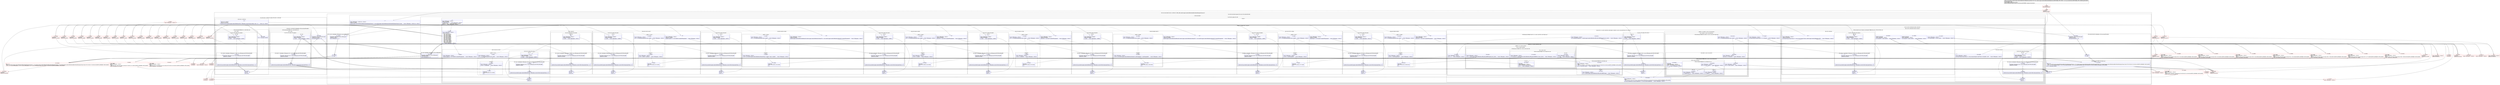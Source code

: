 digraph "CFG forandroid.support.media.ExifInterface.ExifAttribute.getValue(Ljava\/nio\/ByteOrder;)Ljava\/lang\/Object;" {
subgraph cluster_Region_218752690 {
label = "R(2:(3:2|(2:4|5)|148)|(3:155|(1:(1:158))|161)) | DECL_VAR: android.support.media.ExifInterface$ByteOrderedDataInputStream null\l";
node [shape=record,color=blue];
subgraph cluster_TryCatchRegion_1518088138 {
label = "Try: R(3:2|(2:4|5)|148) catches: R(2:151|152), R(4:149|150|(0)|168)";
node [shape=record,color=blue];
subgraph cluster_Region_380415634 {
label = "R(3:2|(2:4|5)|148)";
node [shape=record,color=blue];
Node_2 [shape=record,label="{2\:\ ?|Catch:\{ IOException \-\> 0x01d0, all \-\> 0x01cd \}\lSplitter:B:1:0x0001\l|android.support.media.ExifInterface$ByteOrderedDataInputStream r1 = new android.support.media.ExifInterface.ByteOrderedDataInputStream(r10.bytes)     \/\/ Catch:\{ IOException \-\> 0x01d0, all \-\> 0x01cd \}\l}"];
subgraph cluster_TryCatchRegion_856031468 {
label = "Try: R(2:4|5) catches: R(1:148)";
node [shape=record,color=blue];
subgraph cluster_Region_112712784 {
label = "R(2:4|5)";
node [shape=record,color=blue];
Node_4 [shape=record,label="{4\:\ ?|Catch:\{ IOException \-\> 0x01cb \}\lSplitter:B:3:0x0008\l|r1.setByteOrder(r11)     \/\/ Catch:\{ IOException \-\> 0x01cb \}\lboolean r2 = true     \/\/ Catch:\{ IOException \-\> 0x01cb \}\lint r3 = 0     \/\/ Catch:\{ IOException \-\> 0x01cb \}\l}"];
subgraph cluster_SwitchRegion_674425361 {
label = "Switch: 10, default: R(2:(1:144)|147)";
node [shape=record,color=blue];
Node_5 [shape=record,label="{5\:\ 0x000f|Catch:\{ IOException \-\> 0x01cb \}\l|switch(r10.format) \{\l    case 1: goto L_0x0178;\l    case 2: goto L_0x011d;\l    case 3: goto L_0x00ff;\l    case 4: goto L_0x00e1;\l    case 5: goto L_0x00b8;\l    case 6: goto L_0x0178;\l    case 7: goto L_0x011d;\l    case 8: goto L_0x009a;\l    case 9: goto L_0x007c;\l    case 10: goto L_0x0051;\l    case 11: goto L_0x0032;\l    case 12: goto L_0x0014;\l    default: goto L_0x0012;\l\}     \/\/ Catch:\{ IOException \-\> 0x01cb \}\l}"];
subgraph cluster_Region_1783412179 {
label = "R(1:(2:(3:137|(1:139)|142)|(3:130|(1:132)|135)))";
node [shape=record,color=blue];
subgraph cluster_Region_1366676783 {
label = "R(2:(3:137|(1:139)|142)|(3:130|(1:132)|135))";
node [shape=record,color=blue];
subgraph cluster_IfRegion_1383575181 {
label = "IF [B:125:0x017b, B:127:0x0181, B:129:0x0187] THEN: R(3:137|(1:139)|142) ELSE: null";
node [shape=record,color=blue];
Node_125 [shape=record,label="{125\:\ 0x017b|Catch:\{ IOException \-\> 0x01cb \}\l|if (r10.bytes.length != 1) goto L_0x01a6     \/\/ Catch:\{ IOException \-\> 0x01cb \}\l}"];
Node_127 [shape=record,label="{127\:\ 0x0181|ADDED_TO_REGION\lCatch:\{ IOException \-\> 0x01cb \}\l|if (r10.bytes[0] \< 0) goto L_0x01a6     \/\/ Catch:\{ IOException \-\> 0x01cb \}\l}"];
Node_129 [shape=record,label="{129\:\ 0x0187|ADDED_TO_REGION\lCatch:\{ IOException \-\> 0x01cb \}\l|if (r10.bytes[0] \> 1) goto L_0x01a6     \/\/ Catch:\{ IOException \-\> 0x01cb \}\l}"];
subgraph cluster_Region_345025655 {
label = "R(3:137|(1:139)|142)";
node [shape=record,color=blue];
Node_137 [shape=record,label="{137\:\ ?|Catch:\{ IOException \-\> 0x01cb \}\lSplitter:B:136:0x01a6\l|java.lang.String java.lang.String r11 = new java.lang.String(r10.bytes, android.support.media.ExifInterface.ASCII)     \/\/ Catch:\{ IOException \-\> 0x01cb \}\l}"];
subgraph cluster_TryCatchRegion_1831515312 {
label = "Try: R(1:139) catches: R(2:140|141)";
node [shape=record,color=blue];
subgraph cluster_Region_1648846571 {
label = "R(1:139)";
node [shape=record,color=blue];
Node_139 [shape=record,label="{139\:\ ?|Catch:\{ IOException \-\> 0x01b5 \}\lSplitter:B:138:0x01b1\l|r1.close()     \/\/ Catch:\{ IOException \-\> 0x01b5 \}\l}"];
}
subgraph cluster_Region_501488417 {
label = "R(2:140|141) | ExcHandler: IOException (r0v2 'e' java.io.IOException A[CUSTOM_DECLARE])\l";
node [shape=record,color=blue];
Node_140 [shape=record,label="{140\:\ 0x01b5|ExcHandler: IOException (r0v2 'e' java.io.IOException A[CUSTOM_DECLARE])\lSplitter:B:138:0x01b1\l}"];
Node_141 [shape=record,label="{141\:\ 0x01b6|android.util.Log.e(android.support.media.ExifInterface.TAG, \"IOException occurred while closing InputStream\", r0)\l}"];
}
}
Node_142 [shape=record,label="{142\:\ 0x01bd|RETURN\l|return r11\l}"];
}
}
subgraph cluster_Region_2043484105 {
label = "R(3:130|(1:132)|135)";
node [shape=record,color=blue];
Node_130 [shape=record,label="{130\:\ 0x0189|Catch:\{ IOException \-\> 0x01cb \}\l|java.lang.String java.lang.String r11 = new java.lang.String(new char[]\{(char) (r10.bytes[0] + 48)\})     \/\/ Catch:\{ IOException \-\> 0x01cb \}\l}"];
subgraph cluster_TryCatchRegion_1921572310 {
label = "Try: R(1:132) catches: R(2:133|134)";
node [shape=record,color=blue];
subgraph cluster_Region_1254057987 {
label = "R(1:132)";
node [shape=record,color=blue];
Node_132 [shape=record,label="{132\:\ ?|Catch:\{ IOException \-\> 0x019d \}\lSplitter:B:131:0x0199\l|r1.close()     \/\/ Catch:\{ IOException \-\> 0x019d \}\l}"];
}
subgraph cluster_Region_328613761 {
label = "R(2:133|134) | ExcHandler: IOException (r0v3 'e' java.io.IOException A[CUSTOM_DECLARE])\l";
node [shape=record,color=blue];
Node_133 [shape=record,label="{133\:\ 0x019d|ExcHandler: IOException (r0v3 'e' java.io.IOException A[CUSTOM_DECLARE])\lSplitter:B:131:0x0199\l}"];
Node_134 [shape=record,label="{134\:\ 0x019e|android.util.Log.e(android.support.media.ExifInterface.TAG, \"IOException occurred while closing InputStream\", r0)\l}"];
}
}
Node_135 [shape=record,label="{135\:\ 0x01a5|RETURN\l|return r11\l}"];
}
}
}
subgraph cluster_Region_914492723 {
label = "R(6:(3:97|(1:(1:(1:102)(1:103))(0))|(1:105))|106|(1:(2:109|(2:(1:114)(1:115)|116)(0))(0))|117|(1:119)|122)";
node [shape=record,color=blue];
subgraph cluster_IfRegion_781583297 {
label = "IF [B:96:0x0124] THEN: R(3:97|(1:(1:(1:102)(1:103))(0))|(1:105)) ELSE: null";
node [shape=record,color=blue];
Node_96 [shape=record,label="{96\:\ 0x0124|Catch:\{ IOException \-\> 0x01cb \}\l|if (r10.numberOfComponents \>= android.support.media.ExifInterface.EXIF_ASCII_PREFIX.length) goto L_0x0126     \/\/ Catch:\{ IOException \-\> 0x01cb \}\l}"];
subgraph cluster_Region_575308263 {
label = "R(3:97|(1:(1:(1:102)(1:103))(0))|(1:105))";
node [shape=record,color=blue];
Node_97 [shape=record,label="{97\:\ 0x0126|Catch:\{ IOException \-\> 0x01cb \}\l|int r11 = 0     \/\/ Catch:\{ IOException \-\> 0x01cb \}\l}"];
subgraph cluster_LoopRegion_449060264 {
label = "LOOP:8: (1:(1:(1:102)(1:103))(0))";
node [shape=record,color=blue];
subgraph cluster_Region_722108803 {
label = "R(1:(1:(1:102)(1:103))(0))";
node [shape=record,color=blue];
subgraph cluster_IfRegion_571736408 {
label = "IF [B:99:0x012c] THEN: R(1:(1:102)(1:103)) ELSE: R(0)";
node [shape=record,color=blue];
Node_99 [shape=record,label="{99\:\ 0x012c|Catch:\{ IOException \-\> 0x01cb \}\l|if (r11 \< android.support.media.ExifInterface.EXIF_ASCII_PREFIX.length) goto L_0x012e     \/\/ Catch:\{ IOException \-\> 0x01cb \}\l}"];
subgraph cluster_Region_155371860 {
label = "R(1:(1:102)(1:103))";
node [shape=record,color=blue];
subgraph cluster_IfRegion_609707951 {
label = "IF [B:101:0x0138] THEN: R(1:102) ELSE: R(1:103)";
node [shape=record,color=blue];
Node_101 [shape=record,label="{101\:\ 0x0138|Catch:\{ IOException \-\> 0x01cb \}\l|if (r10.bytes[r11] != android.support.media.ExifInterface.EXIF_ASCII_PREFIX[r11]) goto L_0x013a     \/\/ Catch:\{ IOException \-\> 0x01cb \}\l}"];
subgraph cluster_Region_1161438184 {
label = "R(1:102)";
node [shape=record,color=blue];
Node_102 [shape=record,label="{102\:\ 0x013a|Catch:\{ IOException \-\> 0x01cb \}\l|r2 = false     \/\/ Catch:\{ IOException \-\> 0x01cb \}\l}"];
}
subgraph cluster_Region_1777039415 {
label = "R(1:103)";
node [shape=record,color=blue];
Node_103 [shape=record,label="{103\:\ 0x013c|LOOP_END\lCatch:\{ IOException \-\> 0x01cb \}\lLOOP:8: B:98:0x0127\-\>B:103:0x013c\l|r11++     \/\/ Catch:\{ IOException \-\> 0x01cb \}\l}"];
}
}
}
subgraph cluster_Region_399793078 {
label = "R(0)";
node [shape=record,color=blue];
}
}
}
}
subgraph cluster_IfRegion_1889595519 {
label = "IF [B:104:0x013f] THEN: R(1:105) ELSE: null";
node [shape=record,color=blue];
Node_104 [shape=record,label="{104\:\ 0x013f|Catch:\{ IOException \-\> 0x01cb \}\lPHI: r2 \l  PHI: (r2v15 boolean) = (r2v4 boolean), (r2v16 boolean) binds: [B:170:0x013f, B:102:0x013a] A[DONT_GENERATE, DONT_INLINE]\l|if (r2 == true) goto L_0x0141     \/\/ Catch:\{ IOException \-\> 0x01cb \}\l}"];
subgraph cluster_Region_996540858 {
label = "R(1:105)";
node [shape=record,color=blue];
Node_105 [shape=record,label="{105\:\ 0x0141|Catch:\{ IOException \-\> 0x01cb \}\l|int r3 = android.support.media.ExifInterface.EXIF_ASCII_PREFIX.length     \/\/ Catch:\{ IOException \-\> 0x01cb \}\l}"];
}
}
}
}
Node_106 [shape=record,label="{106\:\ 0x0146|Catch:\{ IOException \-\> 0x01cb \}\lPHI: r3 \l  PHI: (r3v3 int) = (r3v1 int), (r3v1 int), (r3v6 int) binds: [B:96:0x0124, B:104:0x013f, B:105:0x0141] A[DONT_GENERATE, DONT_INLINE]\l|java.lang.StringBuilder java.lang.StringBuilder r11 = new java.lang.StringBuilder()     \/\/ Catch:\{ IOException \-\> 0x01cb \}\l}"];
subgraph cluster_LoopRegion_759643577 {
label = "LOOP:9: (1:(2:109|(2:(1:114)(1:115)|116)(0))(0))";
node [shape=record,color=blue];
subgraph cluster_Region_1388226315 {
label = "R(1:(2:109|(2:(1:114)(1:115)|116)(0))(0))";
node [shape=record,color=blue];
subgraph cluster_IfRegion_1674395245 {
label = "IF [B:108:0x014d] THEN: R(2:109|(2:(1:114)(1:115)|116)(0)) ELSE: R(0)";
node [shape=record,color=blue];
Node_108 [shape=record,label="{108\:\ 0x014d|Catch:\{ IOException \-\> 0x01cb \}\l|if (r3 \< r10.numberOfComponents) goto L_0x014f     \/\/ Catch:\{ IOException \-\> 0x01cb \}\l}"];
subgraph cluster_Region_591150583 {
label = "R(2:109|(2:(1:114)(1:115)|116)(0))";
node [shape=record,color=blue];
Node_109 [shape=record,label="{109\:\ 0x014f|Catch:\{ IOException \-\> 0x01cb \}\l|byte byte r2 = r10.bytes[r3]     \/\/ Catch:\{ IOException \-\> 0x01cb \}\l}"];
subgraph cluster_IfRegion_1227903122 {
label = "IF [B:110:0x0153] THEN: R(2:(1:114)(1:115)|116) ELSE: R(0)";
node [shape=record,color=blue];
Node_110 [shape=record,label="{110\:\ 0x0153|Catch:\{ IOException \-\> 0x01cb \}\l|if (r2 != 0) goto L_0x0156     \/\/ Catch:\{ IOException \-\> 0x01cb \}\l}"];
subgraph cluster_Region_59443399 {
label = "R(2:(1:114)(1:115)|116)";
node [shape=record,color=blue];
subgraph cluster_IfRegion_1870477074 {
label = "IF [B:113:0x0158] THEN: R(1:114) ELSE: R(1:115)";
node [shape=record,color=blue];
Node_113 [shape=record,label="{113\:\ 0x0158|Catch:\{ IOException \-\> 0x01cb \}\l|if (r2 \>= 32) goto L_0x015a     \/\/ Catch:\{ IOException \-\> 0x01cb \}\l}"];
subgraph cluster_Region_1227921755 {
label = "R(1:114)";
node [shape=record,color=blue];
Node_114 [shape=record,label="{114\:\ 0x015a|Catch:\{ IOException \-\> 0x01cb \}\l|r11.append((char) r2)     \/\/ Catch:\{ IOException \-\> 0x01cb \}\l}"];
}
subgraph cluster_Region_1490188062 {
label = "R(1:115)";
node [shape=record,color=blue];
Node_115 [shape=record,label="{115\:\ 0x015f|Catch:\{ IOException \-\> 0x01cb \}\l|r11.append('?')     \/\/ Catch:\{ IOException \-\> 0x01cb \}\l}"];
}
}
Node_116 [shape=record,label="{116\:\ 0x0164|LOOP_END\lCatch:\{ IOException \-\> 0x01cb \}\lLOOP:9: B:107:0x014b\-\>B:116:0x0164\l|r3++     \/\/ Catch:\{ IOException \-\> 0x01cb \}\l}"];
}
subgraph cluster_Region_1294589025 {
label = "R(0)";
node [shape=record,color=blue];
}
}
}
subgraph cluster_Region_2014656409 {
label = "R(0)";
node [shape=record,color=blue];
}
}
}
}
Node_117 [shape=record,label="{117\:\ 0x0167|Catch:\{ IOException \-\> 0x01cb \}\l|java.lang.String java.lang.String r11 = r11.toString()     \/\/ Catch:\{ IOException \-\> 0x01cb \}\l}"];
subgraph cluster_TryCatchRegion_1823172567 {
label = "Try: R(1:119) catches: R(2:120|121)";
node [shape=record,color=blue];
subgraph cluster_Region_1258951606 {
label = "R(1:119)";
node [shape=record,color=blue];
Node_119 [shape=record,label="{119\:\ ?|Catch:\{ IOException \-\> 0x016f \}\lSplitter:B:118:0x016b\l|r1.close()     \/\/ Catch:\{ IOException \-\> 0x016f \}\l}"];
}
subgraph cluster_Region_1220740194 {
label = "R(2:120|121) | ExcHandler: IOException (r0v4 'e' java.io.IOException A[CUSTOM_DECLARE])\l";
node [shape=record,color=blue];
Node_120 [shape=record,label="{120\:\ 0x016f|ExcHandler: IOException (r0v4 'e' java.io.IOException A[CUSTOM_DECLARE])\lSplitter:B:118:0x016b\l}"];
Node_121 [shape=record,label="{121\:\ 0x0170|android.util.Log.e(android.support.media.ExifInterface.TAG, \"IOException occurred while closing InputStream\", r0)\l}"];
}
}
Node_122 [shape=record,label="{122\:\ 0x0177|RETURN\l|return r11\l}"];
}
subgraph cluster_Region_1390710651 {
label = "R(4:84|(2:87|88)|(1:90)|93)";
node [shape=record,color=blue];
Node_84 [shape=record,label="{84\:\ ?|Catch:\{ IOException \-\> 0x01cb \}\lSplitter:B:83:0x00ff\l|int[] int[] r11 = new int[r10.numberOfComponents]     \/\/ Catch:\{ IOException \-\> 0x01cb \}\l}"];
subgraph cluster_LoopRegion_331149411 {
label = "LOOP:7: (2:87|88)";
node [shape=record,color=blue];
Node_86 [shape=record,label="{86\:\ 0x0105|Catch:\{ IOException \-\> 0x01cb \}\l|if (r3 \< r10.numberOfComponents) goto L_0x0107     \/\/ Catch:\{ IOException \-\> 0x01cb \}\l}"];
subgraph cluster_Region_802639965 {
label = "R(2:87|88)";
node [shape=record,color=blue];
Node_87 [shape=record,label="{87\:\ 0x0107|Catch:\{ IOException \-\> 0x01cb \}\l|r11[r3] = r1.readUnsignedShort()     \/\/ Catch:\{ IOException \-\> 0x01cb \}\l}"];
Node_88 [shape=record,label="{88\:\ 0x010d|LOOP_END\lLOOP:7: B:85:0x0103\-\>B:88:0x010d\l|r3++\l}"];
}
}
subgraph cluster_TryCatchRegion_431708956 {
label = "Try: R(1:90) catches: R(2:91|92)";
node [shape=record,color=blue];
subgraph cluster_Region_773390883 {
label = "R(1:90)";
node [shape=record,color=blue];
Node_90 [shape=record,label="{90\:\ ?|Catch:\{ IOException \-\> 0x0114 \}\lSplitter:B:89:0x0110\l|r1.close()     \/\/ Catch:\{ IOException \-\> 0x0114 \}\l}"];
}
subgraph cluster_Region_898966517 {
label = "R(2:91|92) | ExcHandler: IOException (r0v5 'e' java.io.IOException A[CUSTOM_DECLARE])\l";
node [shape=record,color=blue];
Node_91 [shape=record,label="{91\:\ 0x0114|ExcHandler: IOException (r0v5 'e' java.io.IOException A[CUSTOM_DECLARE])\lSplitter:B:89:0x0110\l}"];
Node_92 [shape=record,label="{92\:\ 0x0115|android.util.Log.e(android.support.media.ExifInterface.TAG, \"IOException occurred while closing InputStream\", r0)\l}"];
}
}
Node_93 [shape=record,label="{93\:\ 0x011c|RETURN\l|return r11\l}"];
}
subgraph cluster_Region_1627156432 {
label = "R(4:73|(2:76|77)|(1:79)|82)";
node [shape=record,color=blue];
Node_73 [shape=record,label="{73\:\ ?|Catch:\{ IOException \-\> 0x01cb \}\lSplitter:B:72:0x00e1\l|long[] long[] r11 = new long[r10.numberOfComponents]     \/\/ Catch:\{ IOException \-\> 0x01cb \}\l}"];
subgraph cluster_LoopRegion_733419540 {
label = "LOOP:6: (2:76|77)";
node [shape=record,color=blue];
Node_75 [shape=record,label="{75\:\ 0x00e7|Catch:\{ IOException \-\> 0x01cb \}\l|if (r3 \< r10.numberOfComponents) goto L_0x00e9     \/\/ Catch:\{ IOException \-\> 0x01cb \}\l}"];
subgraph cluster_Region_1476624080 {
label = "R(2:76|77)";
node [shape=record,color=blue];
Node_76 [shape=record,label="{76\:\ 0x00e9|Catch:\{ IOException \-\> 0x01cb \}\l|r11[r3] = r1.readUnsignedInt()     \/\/ Catch:\{ IOException \-\> 0x01cb \}\l}"];
Node_77 [shape=record,label="{77\:\ 0x00ef|LOOP_END\lLOOP:6: B:74:0x00e5\-\>B:77:0x00ef\l|r3++\l}"];
}
}
subgraph cluster_TryCatchRegion_1696973105 {
label = "Try: R(1:79) catches: R(2:80|81)";
node [shape=record,color=blue];
subgraph cluster_Region_637863218 {
label = "R(1:79)";
node [shape=record,color=blue];
Node_79 [shape=record,label="{79\:\ ?|Catch:\{ IOException \-\> 0x00f6 \}\lSplitter:B:78:0x00f2\l|r1.close()     \/\/ Catch:\{ IOException \-\> 0x00f6 \}\l}"];
}
subgraph cluster_Region_1080755147 {
label = "R(2:80|81) | ExcHandler: IOException (r0v6 'e' java.io.IOException A[CUSTOM_DECLARE])\l";
node [shape=record,color=blue];
Node_80 [shape=record,label="{80\:\ 0x00f6|ExcHandler: IOException (r0v6 'e' java.io.IOException A[CUSTOM_DECLARE])\lSplitter:B:78:0x00f2\l}"];
Node_81 [shape=record,label="{81\:\ 0x00f7|android.util.Log.e(android.support.media.ExifInterface.TAG, \"IOException occurred while closing InputStream\", r0)\l}"];
}
}
Node_82 [shape=record,label="{82\:\ 0x00fe|RETURN\l|return r11\l}"];
}
subgraph cluster_Region_1650506838 {
label = "R(4:62|(2:65|66)|(1:68)|71)";
node [shape=record,color=blue];
Node_62 [shape=record,label="{62\:\ ?|Catch:\{ IOException \-\> 0x01cb \}\lSplitter:B:61:0x00b8\l|android.support.media.ExifInterface$Rational[] android.support.media.ExifInterface.Rational[] r11 = new android.support.media.ExifInterface.Rational[r10.numberOfComponents]     \/\/ Catch:\{ IOException \-\> 0x01cb \}\l}"];
subgraph cluster_LoopRegion_553874777 {
label = "LOOP:5: (2:65|66)";
node [shape=record,color=blue];
Node_64 [shape=record,label="{64\:\ 0x00be|Catch:\{ IOException \-\> 0x01cb \}\l|if (r3 \< r10.numberOfComponents) goto L_0x00c0     \/\/ Catch:\{ IOException \-\> 0x01cb \}\l}"];
subgraph cluster_Region_60135463 {
label = "R(2:65|66)";
node [shape=record,color=blue];
Node_65 [shape=record,label="{65\:\ 0x00c0|Catch:\{ IOException \-\> 0x01cb \}\l|r11[r3] = new android.support.media.ExifInterface.Rational(r1.readUnsignedInt(), r1.readUnsignedInt())     \/\/ Catch:\{ IOException \-\> 0x01cb \}\l}"];
Node_66 [shape=record,label="{66\:\ 0x00d1|LOOP_END\lLOOP:5: B:63:0x00bc\-\>B:66:0x00d1\l|r3++\l}"];
}
}
subgraph cluster_TryCatchRegion_1560091320 {
label = "Try: R(1:68) catches: R(2:69|70)";
node [shape=record,color=blue];
subgraph cluster_Region_387605599 {
label = "R(1:68)";
node [shape=record,color=blue];
Node_68 [shape=record,label="{68\:\ ?|Catch:\{ IOException \-\> 0x00d8 \}\lSplitter:B:67:0x00d4\l|r1.close()     \/\/ Catch:\{ IOException \-\> 0x00d8 \}\l}"];
}
subgraph cluster_Region_431546139 {
label = "R(2:69|70) | ExcHandler: IOException (r0v7 'e' java.io.IOException A[CUSTOM_DECLARE])\l";
node [shape=record,color=blue];
Node_69 [shape=record,label="{69\:\ 0x00d8|ExcHandler: IOException (r0v7 'e' java.io.IOException A[CUSTOM_DECLARE])\lSplitter:B:67:0x00d4\l}"];
Node_70 [shape=record,label="{70\:\ 0x00d9|android.util.Log.e(android.support.media.ExifInterface.TAG, \"IOException occurred while closing InputStream\", r0)\l}"];
}
}
Node_71 [shape=record,label="{71\:\ 0x00e0|RETURN\l|return r11\l}"];
}
subgraph cluster_Region_2098582954 {
label = "R(4:51|(2:54|55)|(1:57)|60)";
node [shape=record,color=blue];
Node_51 [shape=record,label="{51\:\ ?|Catch:\{ IOException \-\> 0x01cb \}\lSplitter:B:50:0x009a\l|int[] int[] r11 = new int[r10.numberOfComponents]     \/\/ Catch:\{ IOException \-\> 0x01cb \}\l}"];
subgraph cluster_LoopRegion_1670526731 {
label = "LOOP:4: (2:54|55)";
node [shape=record,color=blue];
Node_53 [shape=record,label="{53\:\ 0x00a0|Catch:\{ IOException \-\> 0x01cb \}\l|if (r3 \< r10.numberOfComponents) goto L_0x00a2     \/\/ Catch:\{ IOException \-\> 0x01cb \}\l}"];
subgraph cluster_Region_141898302 {
label = "R(2:54|55)";
node [shape=record,color=blue];
Node_54 [shape=record,label="{54\:\ 0x00a2|Catch:\{ IOException \-\> 0x01cb \}\l|r11[r3] = r1.readShort()     \/\/ Catch:\{ IOException \-\> 0x01cb \}\l}"];
Node_55 [shape=record,label="{55\:\ 0x00a8|LOOP_END\lLOOP:4: B:52:0x009e\-\>B:55:0x00a8\l|r3++\l}"];
}
}
subgraph cluster_TryCatchRegion_22405820 {
label = "Try: R(1:57) catches: R(2:58|59)";
node [shape=record,color=blue];
subgraph cluster_Region_893980916 {
label = "R(1:57)";
node [shape=record,color=blue];
Node_57 [shape=record,label="{57\:\ ?|Catch:\{ IOException \-\> 0x00af \}\lSplitter:B:56:0x00ab\l|r1.close()     \/\/ Catch:\{ IOException \-\> 0x00af \}\l}"];
}
subgraph cluster_Region_1907733150 {
label = "R(2:58|59) | ExcHandler: IOException (r0v8 'e' java.io.IOException A[CUSTOM_DECLARE])\l";
node [shape=record,color=blue];
Node_58 [shape=record,label="{58\:\ 0x00af|ExcHandler: IOException (r0v8 'e' java.io.IOException A[CUSTOM_DECLARE])\lSplitter:B:56:0x00ab\l}"];
Node_59 [shape=record,label="{59\:\ 0x00b0|android.util.Log.e(android.support.media.ExifInterface.TAG, \"IOException occurred while closing InputStream\", r0)\l}"];
}
}
Node_60 [shape=record,label="{60\:\ 0x00b7|RETURN\l|return r11\l}"];
}
subgraph cluster_Region_201064996 {
label = "R(4:40|(2:43|44)|(1:46)|49)";
node [shape=record,color=blue];
Node_40 [shape=record,label="{40\:\ ?|Catch:\{ IOException \-\> 0x01cb \}\lSplitter:B:39:0x007c\l|int[] int[] r11 = new int[r10.numberOfComponents]     \/\/ Catch:\{ IOException \-\> 0x01cb \}\l}"];
subgraph cluster_LoopRegion_391773426 {
label = "LOOP:3: (2:43|44)";
node [shape=record,color=blue];
Node_42 [shape=record,label="{42\:\ 0x0082|Catch:\{ IOException \-\> 0x01cb \}\l|if (r3 \< r10.numberOfComponents) goto L_0x0084     \/\/ Catch:\{ IOException \-\> 0x01cb \}\l}"];
subgraph cluster_Region_498458325 {
label = "R(2:43|44)";
node [shape=record,color=blue];
Node_43 [shape=record,label="{43\:\ 0x0084|Catch:\{ IOException \-\> 0x01cb \}\l|r11[r3] = r1.readInt()     \/\/ Catch:\{ IOException \-\> 0x01cb \}\l}"];
Node_44 [shape=record,label="{44\:\ 0x008a|LOOP_END\lLOOP:3: B:41:0x0080\-\>B:44:0x008a\l|r3++\l}"];
}
}
subgraph cluster_TryCatchRegion_782953396 {
label = "Try: R(1:46) catches: R(2:47|48)";
node [shape=record,color=blue];
subgraph cluster_Region_4504799 {
label = "R(1:46)";
node [shape=record,color=blue];
Node_46 [shape=record,label="{46\:\ ?|Catch:\{ IOException \-\> 0x0091 \}\lSplitter:B:45:0x008d\l|r1.close()     \/\/ Catch:\{ IOException \-\> 0x0091 \}\l}"];
}
subgraph cluster_Region_2113389203 {
label = "R(2:47|48) | ExcHandler: IOException (r0v9 'e' java.io.IOException A[CUSTOM_DECLARE])\l";
node [shape=record,color=blue];
Node_47 [shape=record,label="{47\:\ 0x0091|ExcHandler: IOException (r0v9 'e' java.io.IOException A[CUSTOM_DECLARE])\lSplitter:B:45:0x008d\l}"];
Node_48 [shape=record,label="{48\:\ 0x0092|android.util.Log.e(android.support.media.ExifInterface.TAG, \"IOException occurred while closing InputStream\", r0)\l}"];
}
}
Node_49 [shape=record,label="{49\:\ 0x0099|RETURN\l|return r11\l}"];
}
subgraph cluster_Region_150830692 {
label = "R(4:29|(2:32|33)|(1:35)|38)";
node [shape=record,color=blue];
Node_29 [shape=record,label="{29\:\ ?|Catch:\{ IOException \-\> 0x01cb \}\lSplitter:B:28:0x0051\l|android.support.media.ExifInterface$Rational[] android.support.media.ExifInterface.Rational[] r11 = new android.support.media.ExifInterface.Rational[r10.numberOfComponents]     \/\/ Catch:\{ IOException \-\> 0x01cb \}\l}"];
subgraph cluster_LoopRegion_79507893 {
label = "LOOP:2: (2:32|33)";
node [shape=record,color=blue];
Node_31 [shape=record,label="{31\:\ 0x0057|Catch:\{ IOException \-\> 0x01cb \}\l|if (r3 \< r10.numberOfComponents) goto L_0x0059     \/\/ Catch:\{ IOException \-\> 0x01cb \}\l}"];
subgraph cluster_Region_1585694285 {
label = "R(2:32|33)";
node [shape=record,color=blue];
Node_32 [shape=record,label="{32\:\ 0x0059|Catch:\{ IOException \-\> 0x01cb \}\l|r11[r3] = new android.support.media.ExifInterface.Rational((long) r1.readInt(), (long) r1.readInt())     \/\/ Catch:\{ IOException \-\> 0x01cb \}\l}"];
Node_33 [shape=record,label="{33\:\ 0x006c|LOOP_END\lLOOP:2: B:30:0x0055\-\>B:33:0x006c\l|r3++\l}"];
}
}
subgraph cluster_TryCatchRegion_562736881 {
label = "Try: R(1:35) catches: R(2:36|37)";
node [shape=record,color=blue];
subgraph cluster_Region_1485051455 {
label = "R(1:35)";
node [shape=record,color=blue];
Node_35 [shape=record,label="{35\:\ ?|Catch:\{ IOException \-\> 0x0073 \}\lSplitter:B:34:0x006f\l|r1.close()     \/\/ Catch:\{ IOException \-\> 0x0073 \}\l}"];
}
subgraph cluster_Region_2097408948 {
label = "R(2:36|37) | ExcHandler: IOException (r0v10 'e' java.io.IOException A[CUSTOM_DECLARE])\l";
node [shape=record,color=blue];
Node_36 [shape=record,label="{36\:\ 0x0073|ExcHandler: IOException (r0v10 'e' java.io.IOException A[CUSTOM_DECLARE])\lSplitter:B:34:0x006f\l}"];
Node_37 [shape=record,label="{37\:\ 0x0074|android.util.Log.e(android.support.media.ExifInterface.TAG, \"IOException occurred while closing InputStream\", r0)\l}"];
}
}
Node_38 [shape=record,label="{38\:\ 0x007b|RETURN\l|return r11\l}"];
}
subgraph cluster_Region_1872294177 {
label = "R(4:18|(2:21|22)|(1:24)|27)";
node [shape=record,color=blue];
Node_18 [shape=record,label="{18\:\ ?|Catch:\{ IOException \-\> 0x01cb \}\lSplitter:B:17:0x0032\l|double[] double[] r11 = new double[r10.numberOfComponents]     \/\/ Catch:\{ IOException \-\> 0x01cb \}\l}"];
subgraph cluster_LoopRegion_1051604422 {
label = "LOOP:1: (2:21|22)";
node [shape=record,color=blue];
Node_20 [shape=record,label="{20\:\ 0x0038|Catch:\{ IOException \-\> 0x01cb \}\l|if (r3 \< r10.numberOfComponents) goto L_0x003a     \/\/ Catch:\{ IOException \-\> 0x01cb \}\l}"];
subgraph cluster_Region_1912092954 {
label = "R(2:21|22)";
node [shape=record,color=blue];
Node_21 [shape=record,label="{21\:\ 0x003a|Catch:\{ IOException \-\> 0x01cb \}\l|r11[r3] = (double) r1.readFloat()     \/\/ Catch:\{ IOException \-\> 0x01cb \}\l}"];
Node_22 [shape=record,label="{22\:\ 0x0041|LOOP_END\lLOOP:1: B:19:0x0036\-\>B:22:0x0041\l|r3++\l}"];
}
}
subgraph cluster_TryCatchRegion_1042501085 {
label = "Try: R(1:24) catches: R(2:25|26)";
node [shape=record,color=blue];
subgraph cluster_Region_1252692430 {
label = "R(1:24)";
node [shape=record,color=blue];
Node_24 [shape=record,label="{24\:\ ?|Catch:\{ IOException \-\> 0x0048 \}\lSplitter:B:23:0x0044\l|r1.close()     \/\/ Catch:\{ IOException \-\> 0x0048 \}\l}"];
}
subgraph cluster_Region_845628234 {
label = "R(2:25|26) | ExcHandler: IOException (r0v11 'e' java.io.IOException A[CUSTOM_DECLARE])\l";
node [shape=record,color=blue];
Node_25 [shape=record,label="{25\:\ 0x0048|ExcHandler: IOException (r0v11 'e' java.io.IOException A[CUSTOM_DECLARE])\lSplitter:B:23:0x0044\l}"];
Node_26 [shape=record,label="{26\:\ 0x0049|android.util.Log.e(android.support.media.ExifInterface.TAG, \"IOException occurred while closing InputStream\", r0)\l}"];
}
}
Node_27 [shape=record,label="{27\:\ 0x0050|RETURN\l|return r11\l}"];
}
subgraph cluster_Region_1014223357 {
label = "R(4:7|(2:10|11)|(1:13)|16)";
node [shape=record,color=blue];
Node_7 [shape=record,label="{7\:\ 0x0014|Catch:\{ IOException \-\> 0x01cb \}\l|double[] double[] r11 = new double[r10.numberOfComponents]     \/\/ Catch:\{ IOException \-\> 0x01cb \}\l}"];
subgraph cluster_LoopRegion_1291220855 {
label = "LOOP:0: (2:10|11)";
node [shape=record,color=blue];
Node_9 [shape=record,label="{9\:\ 0x001a|Catch:\{ IOException \-\> 0x01cb \}\l|if (r3 \< r10.numberOfComponents) goto L_0x001c     \/\/ Catch:\{ IOException \-\> 0x01cb \}\l}"];
subgraph cluster_Region_1354568153 {
label = "R(2:10|11)";
node [shape=record,color=blue];
Node_10 [shape=record,label="{10\:\ 0x001c|Catch:\{ IOException \-\> 0x01cb \}\l|r11[r3] = r1.readDouble()     \/\/ Catch:\{ IOException \-\> 0x01cb \}\l}"];
Node_11 [shape=record,label="{11\:\ 0x0022|LOOP_END\lLOOP:0: B:8:0x0018\-\>B:11:0x0022\l|r3++\l}"];
}
}
subgraph cluster_TryCatchRegion_1356546297 {
label = "Try: R(1:13) catches: R(2:14|15)";
node [shape=record,color=blue];
subgraph cluster_Region_1957864090 {
label = "R(1:13)";
node [shape=record,color=blue];
Node_13 [shape=record,label="{13\:\ ?|Catch:\{ IOException \-\> 0x0029 \}\lSplitter:B:12:0x0025\l|r1.close()     \/\/ Catch:\{ IOException \-\> 0x0029 \}\l}"];
}
subgraph cluster_Region_1787324707 {
label = "R(2:14|15) | ExcHandler: IOException (r0v12 'e' java.io.IOException A[CUSTOM_DECLARE])\l";
node [shape=record,color=blue];
Node_14 [shape=record,label="{14\:\ 0x0029|ExcHandler: IOException (r0v12 'e' java.io.IOException A[CUSTOM_DECLARE])\lSplitter:B:12:0x0025\l}"];
Node_15 [shape=record,label="{15\:\ 0x002a|android.util.Log.e(android.support.media.ExifInterface.TAG, \"IOException occurred while closing InputStream\", r0)\l}"];
}
}
Node_16 [shape=record,label="{16\:\ 0x0031|RETURN\l|return r11\l}"];
}
subgraph cluster_Region_1652361771 {
label = "R(2:(1:144)|147)";
node [shape=record,color=blue];
subgraph cluster_TryCatchRegion_1747665429 {
label = "Try: R(1:144) catches: R(2:145|146)";
node [shape=record,color=blue];
subgraph cluster_Region_158112760 {
label = "R(1:144)";
node [shape=record,color=blue];
Node_144 [shape=record,label="{144\:\ ?|Catch:\{ IOException \-\> 0x01c2 \}\lSplitter:B:143:0x01be\l|r1.close()     \/\/ Catch:\{ IOException \-\> 0x01c2 \}\l}"];
}
subgraph cluster_Region_545536647 {
label = "R(2:145|146) | ExcHandler: IOException (r11v40 'e' java.io.IOException A[CUSTOM_DECLARE])\l";
node [shape=record,color=blue];
Node_145 [shape=record,label="{145\:\ 0x01c2|ExcHandler: IOException (r11v40 'e' java.io.IOException A[CUSTOM_DECLARE])\lSplitter:B:143:0x01be\l}"];
Node_146 [shape=record,label="{146\:\ 0x01c3|android.util.Log.e(android.support.media.ExifInterface.TAG, \"IOException occurred while closing InputStream\", r11)\l}"];
}
}
Node_147 [shape=record,label="{147\:\ 0x01ca|RETURN\l|return null\l}"];
}
}
}
subgraph cluster_Region_715280622 {
label = "R(1:148) | ExcHandler: IOException (e java.io.IOException)\l";
node [shape=record,color=blue];
Node_148 [shape=record,label="{148\:\ 0x01cb|ExcHandler: IOException (e java.io.IOException)\lSplitter:B:3:0x0008\l|java.io.IOException r11 = e\l}"];
}
}
Node_148 [shape=record,label="{148\:\ 0x01cb|ExcHandler: IOException (e java.io.IOException)\lSplitter:B:3:0x0008\l|java.io.IOException r11 = e\l}"];
}
subgraph cluster_Region_1703201119 {
label = "R(2:151|152) | ExcHandler: IOException (e java.io.IOException)\l";
node [shape=record,color=blue];
Node_151 [shape=record,label="{151\:\ 0x01d0|ExcHandler: IOException (e java.io.IOException)\lSplitter:B:1:0x0001\l|java.io.IOException r11 = e\l}"];
Node_152 [shape=record,label="{152\:\ 0x01d1|r1 = null\l}"];
}
subgraph cluster_Region_2072630468 {
label = "R(4:149|150|(0)|168) | ExcHandler: all (th java.lang.Throwable)\l";
node [shape=record,color=blue];
Node_149 [shape=record,label="{149\:\ 0x01cd|ExcHandler: all (th java.lang.Throwable)\lSplitter:B:1:0x0001\l|java.lang.Throwable r11 = th\l}"];
Node_150 [shape=record,label="{150\:\ 0x01ce|r1 = null\l}"];
subgraph cluster_IfRegion_413897797 {
label = "IF [B:163:0x01e9] THEN: R(0) ELSE: null";
node [shape=record,color=blue];
Node_163 [shape=record,label="{163\:\ 0x01e9|PHI: r1 r11 \l  PHI: (r1v0 android.support.media.ExifInterface$ByteOrderedDataInputStream) = (r1v2 android.support.media.ExifInterface$ByteOrderedDataInputStream), (r1v5 android.support.media.ExifInterface$ByteOrderedDataInputStream) binds: [B:162:0x01e8, B:150:0x01ce] A[DONT_GENERATE, DONT_INLINE]\l  PHI: (r11v1 'th' java.lang.Throwable) = (r11v3 'th' java.lang.Throwable), (r11v6 'th' java.lang.Throwable) binds: [B:162:0x01e8, B:150:0x01ce] A[DONT_GENERATE, DONT_INLINE]\l|if (r1 != null) goto L_0x01eb\l}"];
subgraph cluster_Region_1979019251 {
label = "R(0)";
node [shape=record,color=blue];
}
}
Node_168 [shape=record,label="{168\:\ 0x01f7|throw r11\l}"];
}
}
subgraph cluster_TryCatchRegion_1948529608 {
label = "Try: R(3:155|(1:(1:158))|161) catches: R(3:162|(1:(1:165))|168)";
node [shape=record,color=blue];
subgraph cluster_Region_1287202946 {
label = "R(3:155|(1:(1:158))|161)";
node [shape=record,color=blue];
Node_155 [shape=record,label="{155\:\ ?|Catch:\{ all \-\> 0x01e8 \}\lSplitter:B:154:0x01d6\l|android.util.Log.w(android.support.media.ExifInterface.TAG, \"IOException occurred during reading a value\", r11)     \/\/ Catch:\{ all \-\> 0x01e8 \}\l}"];
subgraph cluster_IfRegion_141858028 {
label = "IF [B:156:0x01d9] THEN: R(1:(1:158)) ELSE: null";
node [shape=record,color=blue];
Node_156 [shape=record,label="{156\:\ 0x01d9|if (r1 != null) goto L_0x01db\l}"];
subgraph cluster_Region_1445001446 {
label = "R(1:(1:158))";
node [shape=record,color=blue];
subgraph cluster_TryCatchRegion_55524249 {
label = "Try: R(1:158) catches: R(2:159|160)";
node [shape=record,color=blue];
subgraph cluster_Region_104328778 {
label = "R(1:158)";
node [shape=record,color=blue];
Node_158 [shape=record,label="{158\:\ ?|Catch:\{ IOException \-\> 0x01df \}\lSplitter:B:157:0x01db\l|r1.close()     \/\/ Catch:\{ IOException \-\> 0x01df \}\l}"];
}
subgraph cluster_Region_717801876 {
label = "R(2:159|160) | ExcHandler: IOException (r11v4 'e' java.io.IOException A[CUSTOM_DECLARE])\l";
node [shape=record,color=blue];
Node_159 [shape=record,label="{159\:\ 0x01df|ExcHandler: IOException (r11v4 'e' java.io.IOException A[CUSTOM_DECLARE])\lSplitter:B:157:0x01db\l}"];
Node_160 [shape=record,label="{160\:\ 0x01e0|android.util.Log.e(android.support.media.ExifInterface.TAG, \"IOException occurred while closing InputStream\", r11)\l}"];
}
}
}
}
Node_161 [shape=record,label="{161\:\ 0x01e7|RETURN\l|return null\l}"];
}
subgraph cluster_Region_2071913443 {
label = "R(3:162|(1:(1:165))|168) | ExcHandler: all (th java.lang.Throwable)\l";
node [shape=record,color=blue];
Node_162 [shape=record,label="{162\:\ 0x01e8|ExcHandler: all (th java.lang.Throwable)\lSplitter:B:154:0x01d6\l|java.lang.Throwable r11 = th\l}"];
subgraph cluster_IfRegion_18320614 {
label = "IF [B:163:0x01e9] THEN: R(1:(1:165)) ELSE: null";
node [shape=record,color=blue];
Node_163 [shape=record,label="{163\:\ 0x01e9|PHI: r1 r11 \l  PHI: (r1v0 android.support.media.ExifInterface$ByteOrderedDataInputStream) = (r1v2 android.support.media.ExifInterface$ByteOrderedDataInputStream), (r1v5 android.support.media.ExifInterface$ByteOrderedDataInputStream) binds: [B:162:0x01e8, B:150:0x01ce] A[DONT_GENERATE, DONT_INLINE]\l  PHI: (r11v1 'th' java.lang.Throwable) = (r11v3 'th' java.lang.Throwable), (r11v6 'th' java.lang.Throwable) binds: [B:162:0x01e8, B:150:0x01ce] A[DONT_GENERATE, DONT_INLINE]\l|if (r1 != null) goto L_0x01eb\l}"];
subgraph cluster_Region_954951472 {
label = "R(1:(1:165))";
node [shape=record,color=blue];
subgraph cluster_TryCatchRegion_1409519056 {
label = "Try: R(1:165) catches: R(2:166|167)";
node [shape=record,color=blue];
subgraph cluster_Region_1492000072 {
label = "R(1:165)";
node [shape=record,color=blue];
Node_165 [shape=record,label="{165\:\ ?|Catch:\{ IOException \-\> 0x01ef \}\lSplitter:B:164:0x01eb\l|r1.close()     \/\/ Catch:\{ IOException \-\> 0x01ef \}\l}"];
}
subgraph cluster_Region_1705232911 {
label = "R(2:166|167) | ExcHandler: IOException (r0v1 'e' java.io.IOException A[CUSTOM_DECLARE])\l";
node [shape=record,color=blue];
Node_166 [shape=record,label="{166\:\ 0x01ef|ExcHandler: IOException (r0v1 'e' java.io.IOException A[CUSTOM_DECLARE])\lSplitter:B:164:0x01eb\l}"];
Node_167 [shape=record,label="{167\:\ 0x01f0|android.util.Log.e(android.support.media.ExifInterface.TAG, \"IOException occurred while closing InputStream\", r0)\l}"];
}
}
}
}
Node_168 [shape=record,label="{168\:\ 0x01f7|throw r11\l}"];
}
}
}
subgraph cluster_Region_1703201119 {
label = "R(2:151|152) | ExcHandler: IOException (e java.io.IOException)\l";
node [shape=record,color=blue];
Node_151 [shape=record,label="{151\:\ 0x01d0|ExcHandler: IOException (e java.io.IOException)\lSplitter:B:1:0x0001\l|java.io.IOException r11 = e\l}"];
Node_152 [shape=record,label="{152\:\ 0x01d1|r1 = null\l}"];
}
subgraph cluster_Region_2072630468 {
label = "R(4:149|150|(0)|168) | ExcHandler: all (th java.lang.Throwable)\l";
node [shape=record,color=blue];
Node_149 [shape=record,label="{149\:\ 0x01cd|ExcHandler: all (th java.lang.Throwable)\lSplitter:B:1:0x0001\l|java.lang.Throwable r11 = th\l}"];
Node_150 [shape=record,label="{150\:\ 0x01ce|r1 = null\l}"];
subgraph cluster_IfRegion_413897797 {
label = "IF [B:163:0x01e9] THEN: R(0) ELSE: null";
node [shape=record,color=blue];
Node_163 [shape=record,label="{163\:\ 0x01e9|PHI: r1 r11 \l  PHI: (r1v0 android.support.media.ExifInterface$ByteOrderedDataInputStream) = (r1v2 android.support.media.ExifInterface$ByteOrderedDataInputStream), (r1v5 android.support.media.ExifInterface$ByteOrderedDataInputStream) binds: [B:162:0x01e8, B:150:0x01ce] A[DONT_GENERATE, DONT_INLINE]\l  PHI: (r11v1 'th' java.lang.Throwable) = (r11v3 'th' java.lang.Throwable), (r11v6 'th' java.lang.Throwable) binds: [B:162:0x01e8, B:150:0x01ce] A[DONT_GENERATE, DONT_INLINE]\l|if (r1 != null) goto L_0x01eb\l}"];
subgraph cluster_Region_1979019251 {
label = "R(0)";
node [shape=record,color=blue];
}
}
Node_168 [shape=record,label="{168\:\ 0x01f7|throw r11\l}"];
}
subgraph cluster_Region_715280622 {
label = "R(1:148) | ExcHandler: IOException (e java.io.IOException)\l";
node [shape=record,color=blue];
Node_148 [shape=record,label="{148\:\ 0x01cb|ExcHandler: IOException (e java.io.IOException)\lSplitter:B:3:0x0008\l|java.io.IOException r11 = e\l}"];
}
subgraph cluster_Region_2071913443 {
label = "R(3:162|(1:(1:165))|168) | ExcHandler: all (th java.lang.Throwable)\l";
node [shape=record,color=blue];
Node_162 [shape=record,label="{162\:\ 0x01e8|ExcHandler: all (th java.lang.Throwable)\lSplitter:B:154:0x01d6\l|java.lang.Throwable r11 = th\l}"];
subgraph cluster_IfRegion_18320614 {
label = "IF [B:163:0x01e9] THEN: R(1:(1:165)) ELSE: null";
node [shape=record,color=blue];
Node_163 [shape=record,label="{163\:\ 0x01e9|PHI: r1 r11 \l  PHI: (r1v0 android.support.media.ExifInterface$ByteOrderedDataInputStream) = (r1v2 android.support.media.ExifInterface$ByteOrderedDataInputStream), (r1v5 android.support.media.ExifInterface$ByteOrderedDataInputStream) binds: [B:162:0x01e8, B:150:0x01ce] A[DONT_GENERATE, DONT_INLINE]\l  PHI: (r11v1 'th' java.lang.Throwable) = (r11v3 'th' java.lang.Throwable), (r11v6 'th' java.lang.Throwable) binds: [B:162:0x01e8, B:150:0x01ce] A[DONT_GENERATE, DONT_INLINE]\l|if (r1 != null) goto L_0x01eb\l}"];
subgraph cluster_Region_954951472 {
label = "R(1:(1:165))";
node [shape=record,color=blue];
subgraph cluster_TryCatchRegion_1409519056 {
label = "Try: R(1:165) catches: R(2:166|167)";
node [shape=record,color=blue];
subgraph cluster_Region_1492000072 {
label = "R(1:165)";
node [shape=record,color=blue];
Node_165 [shape=record,label="{165\:\ ?|Catch:\{ IOException \-\> 0x01ef \}\lSplitter:B:164:0x01eb\l|r1.close()     \/\/ Catch:\{ IOException \-\> 0x01ef \}\l}"];
}
subgraph cluster_Region_1705232911 {
label = "R(2:166|167) | ExcHandler: IOException (r0v1 'e' java.io.IOException A[CUSTOM_DECLARE])\l";
node [shape=record,color=blue];
Node_166 [shape=record,label="{166\:\ 0x01ef|ExcHandler: IOException (r0v1 'e' java.io.IOException A[CUSTOM_DECLARE])\lSplitter:B:164:0x01eb\l}"];
Node_167 [shape=record,label="{167\:\ 0x01f0|android.util.Log.e(android.support.media.ExifInterface.TAG, \"IOException occurred while closing InputStream\", r0)\l}"];
}
}
}
}
Node_168 [shape=record,label="{168\:\ 0x01f7|throw r11\l}"];
}
subgraph cluster_Region_1787324707 {
label = "R(2:14|15) | ExcHandler: IOException (r0v12 'e' java.io.IOException A[CUSTOM_DECLARE])\l";
node [shape=record,color=blue];
Node_14 [shape=record,label="{14\:\ 0x0029|ExcHandler: IOException (r0v12 'e' java.io.IOException A[CUSTOM_DECLARE])\lSplitter:B:12:0x0025\l}"];
Node_15 [shape=record,label="{15\:\ 0x002a|android.util.Log.e(android.support.media.ExifInterface.TAG, \"IOException occurred while closing InputStream\", r0)\l}"];
}
subgraph cluster_Region_845628234 {
label = "R(2:25|26) | ExcHandler: IOException (r0v11 'e' java.io.IOException A[CUSTOM_DECLARE])\l";
node [shape=record,color=blue];
Node_25 [shape=record,label="{25\:\ 0x0048|ExcHandler: IOException (r0v11 'e' java.io.IOException A[CUSTOM_DECLARE])\lSplitter:B:23:0x0044\l}"];
Node_26 [shape=record,label="{26\:\ 0x0049|android.util.Log.e(android.support.media.ExifInterface.TAG, \"IOException occurred while closing InputStream\", r0)\l}"];
}
subgraph cluster_Region_2097408948 {
label = "R(2:36|37) | ExcHandler: IOException (r0v10 'e' java.io.IOException A[CUSTOM_DECLARE])\l";
node [shape=record,color=blue];
Node_36 [shape=record,label="{36\:\ 0x0073|ExcHandler: IOException (r0v10 'e' java.io.IOException A[CUSTOM_DECLARE])\lSplitter:B:34:0x006f\l}"];
Node_37 [shape=record,label="{37\:\ 0x0074|android.util.Log.e(android.support.media.ExifInterface.TAG, \"IOException occurred while closing InputStream\", r0)\l}"];
}
subgraph cluster_Region_2113389203 {
label = "R(2:47|48) | ExcHandler: IOException (r0v9 'e' java.io.IOException A[CUSTOM_DECLARE])\l";
node [shape=record,color=blue];
Node_47 [shape=record,label="{47\:\ 0x0091|ExcHandler: IOException (r0v9 'e' java.io.IOException A[CUSTOM_DECLARE])\lSplitter:B:45:0x008d\l}"];
Node_48 [shape=record,label="{48\:\ 0x0092|android.util.Log.e(android.support.media.ExifInterface.TAG, \"IOException occurred while closing InputStream\", r0)\l}"];
}
subgraph cluster_Region_1907733150 {
label = "R(2:58|59) | ExcHandler: IOException (r0v8 'e' java.io.IOException A[CUSTOM_DECLARE])\l";
node [shape=record,color=blue];
Node_58 [shape=record,label="{58\:\ 0x00af|ExcHandler: IOException (r0v8 'e' java.io.IOException A[CUSTOM_DECLARE])\lSplitter:B:56:0x00ab\l}"];
Node_59 [shape=record,label="{59\:\ 0x00b0|android.util.Log.e(android.support.media.ExifInterface.TAG, \"IOException occurred while closing InputStream\", r0)\l}"];
}
subgraph cluster_Region_431546139 {
label = "R(2:69|70) | ExcHandler: IOException (r0v7 'e' java.io.IOException A[CUSTOM_DECLARE])\l";
node [shape=record,color=blue];
Node_69 [shape=record,label="{69\:\ 0x00d8|ExcHandler: IOException (r0v7 'e' java.io.IOException A[CUSTOM_DECLARE])\lSplitter:B:67:0x00d4\l}"];
Node_70 [shape=record,label="{70\:\ 0x00d9|android.util.Log.e(android.support.media.ExifInterface.TAG, \"IOException occurred while closing InputStream\", r0)\l}"];
}
subgraph cluster_Region_1080755147 {
label = "R(2:80|81) | ExcHandler: IOException (r0v6 'e' java.io.IOException A[CUSTOM_DECLARE])\l";
node [shape=record,color=blue];
Node_80 [shape=record,label="{80\:\ 0x00f6|ExcHandler: IOException (r0v6 'e' java.io.IOException A[CUSTOM_DECLARE])\lSplitter:B:78:0x00f2\l}"];
Node_81 [shape=record,label="{81\:\ 0x00f7|android.util.Log.e(android.support.media.ExifInterface.TAG, \"IOException occurred while closing InputStream\", r0)\l}"];
}
subgraph cluster_Region_898966517 {
label = "R(2:91|92) | ExcHandler: IOException (r0v5 'e' java.io.IOException A[CUSTOM_DECLARE])\l";
node [shape=record,color=blue];
Node_91 [shape=record,label="{91\:\ 0x0114|ExcHandler: IOException (r0v5 'e' java.io.IOException A[CUSTOM_DECLARE])\lSplitter:B:89:0x0110\l}"];
Node_92 [shape=record,label="{92\:\ 0x0115|android.util.Log.e(android.support.media.ExifInterface.TAG, \"IOException occurred while closing InputStream\", r0)\l}"];
}
subgraph cluster_Region_1220740194 {
label = "R(2:120|121) | ExcHandler: IOException (r0v4 'e' java.io.IOException A[CUSTOM_DECLARE])\l";
node [shape=record,color=blue];
Node_120 [shape=record,label="{120\:\ 0x016f|ExcHandler: IOException (r0v4 'e' java.io.IOException A[CUSTOM_DECLARE])\lSplitter:B:118:0x016b\l}"];
Node_121 [shape=record,label="{121\:\ 0x0170|android.util.Log.e(android.support.media.ExifInterface.TAG, \"IOException occurred while closing InputStream\", r0)\l}"];
}
subgraph cluster_Region_328613761 {
label = "R(2:133|134) | ExcHandler: IOException (r0v3 'e' java.io.IOException A[CUSTOM_DECLARE])\l";
node [shape=record,color=blue];
Node_133 [shape=record,label="{133\:\ 0x019d|ExcHandler: IOException (r0v3 'e' java.io.IOException A[CUSTOM_DECLARE])\lSplitter:B:131:0x0199\l}"];
Node_134 [shape=record,label="{134\:\ 0x019e|android.util.Log.e(android.support.media.ExifInterface.TAG, \"IOException occurred while closing InputStream\", r0)\l}"];
}
subgraph cluster_Region_501488417 {
label = "R(2:140|141) | ExcHandler: IOException (r0v2 'e' java.io.IOException A[CUSTOM_DECLARE])\l";
node [shape=record,color=blue];
Node_140 [shape=record,label="{140\:\ 0x01b5|ExcHandler: IOException (r0v2 'e' java.io.IOException A[CUSTOM_DECLARE])\lSplitter:B:138:0x01b1\l}"];
Node_141 [shape=record,label="{141\:\ 0x01b6|android.util.Log.e(android.support.media.ExifInterface.TAG, \"IOException occurred while closing InputStream\", r0)\l}"];
}
subgraph cluster_Region_545536647 {
label = "R(2:145|146) | ExcHandler: IOException (r11v40 'e' java.io.IOException A[CUSTOM_DECLARE])\l";
node [shape=record,color=blue];
Node_145 [shape=record,label="{145\:\ 0x01c2|ExcHandler: IOException (r11v40 'e' java.io.IOException A[CUSTOM_DECLARE])\lSplitter:B:143:0x01be\l}"];
Node_146 [shape=record,label="{146\:\ 0x01c3|android.util.Log.e(android.support.media.ExifInterface.TAG, \"IOException occurred while closing InputStream\", r11)\l}"];
}
subgraph cluster_Region_717801876 {
label = "R(2:159|160) | ExcHandler: IOException (r11v4 'e' java.io.IOException A[CUSTOM_DECLARE])\l";
node [shape=record,color=blue];
Node_159 [shape=record,label="{159\:\ 0x01df|ExcHandler: IOException (r11v4 'e' java.io.IOException A[CUSTOM_DECLARE])\lSplitter:B:157:0x01db\l}"];
Node_160 [shape=record,label="{160\:\ 0x01e0|android.util.Log.e(android.support.media.ExifInterface.TAG, \"IOException occurred while closing InputStream\", r11)\l}"];
}
subgraph cluster_Region_1705232911 {
label = "R(2:166|167) | ExcHandler: IOException (r0v1 'e' java.io.IOException A[CUSTOM_DECLARE])\l";
node [shape=record,color=blue];
Node_166 [shape=record,label="{166\:\ 0x01ef|ExcHandler: IOException (r0v1 'e' java.io.IOException A[CUSTOM_DECLARE])\lSplitter:B:164:0x01eb\l}"];
Node_167 [shape=record,label="{167\:\ 0x01f0|android.util.Log.e(android.support.media.ExifInterface.TAG, \"IOException occurred while closing InputStream\", r0)\l}"];
}
Node_0 [shape=record,color=red,label="{0\:\ 0x0000|MTH_ENTER_BLOCK\l}"];
Node_1 [shape=record,color=red,label="{1\:\ 0x0001|SYNTHETIC\lSplitter:B:1:0x0001\l}"];
Node_3 [shape=record,color=red,label="{3\:\ 0x0008|SYNTHETIC\lSplitter:B:3:0x0008\l}"];
Node_6 [shape=record,color=red,label="{6\:\ 0x0012|Catch:\{ IOException \-\> 0x01cb \}\l}"];
Node_8 [shape=record,color=red,label="{8\:\ 0x0018|LOOP_START\lCatch:\{ IOException \-\> 0x01cb \}\lPHI: r3 \l  PHI: (r3v21 int) = (r3v1 int), (r3v22 int) binds: [B:7:0x0014, B:11:0x0022] A[DONT_GENERATE, DONT_INLINE]\lLOOP:0: B:8:0x0018\-\>B:11:0x0022\l}"];
Node_12 [shape=record,color=red,label="{12\:\ 0x0025|SYNTHETIC\lSplitter:B:12:0x0025\l}"];
Node_17 [shape=record,color=red,label="{17\:\ 0x0032|SYNTHETIC\lSplitter:B:17:0x0032\l}"];
Node_19 [shape=record,color=red,label="{19\:\ 0x0036|LOOP_START\lCatch:\{ IOException \-\> 0x01cb \}\lPHI: r3 \l  PHI: (r3v19 int) = (r3v1 int), (r3v20 int) binds: [B:18:?, B:22:0x0041] A[DONT_GENERATE, DONT_INLINE]\lLOOP:1: B:19:0x0036\-\>B:22:0x0041\l}"];
Node_23 [shape=record,color=red,label="{23\:\ 0x0044|SYNTHETIC\lSplitter:B:23:0x0044\l}"];
Node_28 [shape=record,color=red,label="{28\:\ 0x0051|SYNTHETIC\lSplitter:B:28:0x0051\l}"];
Node_30 [shape=record,color=red,label="{30\:\ 0x0055|LOOP_START\lCatch:\{ IOException \-\> 0x01cb \}\lPHI: r3 \l  PHI: (r3v17 int) = (r3v1 int), (r3v18 int) binds: [B:29:?, B:33:0x006c] A[DONT_GENERATE, DONT_INLINE]\lLOOP:2: B:30:0x0055\-\>B:33:0x006c\l}"];
Node_34 [shape=record,color=red,label="{34\:\ 0x006f|SYNTHETIC\lSplitter:B:34:0x006f\l}"];
Node_39 [shape=record,color=red,label="{39\:\ 0x007c|SYNTHETIC\lSplitter:B:39:0x007c\l}"];
Node_41 [shape=record,color=red,label="{41\:\ 0x0080|LOOP_START\lCatch:\{ IOException \-\> 0x01cb \}\lPHI: r3 \l  PHI: (r3v15 int) = (r3v1 int), (r3v16 int) binds: [B:40:?, B:44:0x008a] A[DONT_GENERATE, DONT_INLINE]\lLOOP:3: B:41:0x0080\-\>B:44:0x008a\l}"];
Node_45 [shape=record,color=red,label="{45\:\ 0x008d|SYNTHETIC\lSplitter:B:45:0x008d\l}"];
Node_50 [shape=record,color=red,label="{50\:\ 0x009a|SYNTHETIC\lSplitter:B:50:0x009a\l}"];
Node_52 [shape=record,color=red,label="{52\:\ 0x009e|LOOP_START\lCatch:\{ IOException \-\> 0x01cb \}\lPHI: r3 \l  PHI: (r3v13 int) = (r3v1 int), (r3v14 int) binds: [B:51:?, B:55:0x00a8] A[DONT_GENERATE, DONT_INLINE]\lLOOP:4: B:52:0x009e\-\>B:55:0x00a8\l}"];
Node_56 [shape=record,color=red,label="{56\:\ 0x00ab|SYNTHETIC\lSplitter:B:56:0x00ab\l}"];
Node_61 [shape=record,color=red,label="{61\:\ 0x00b8|SYNTHETIC\lSplitter:B:61:0x00b8\l}"];
Node_63 [shape=record,color=red,label="{63\:\ 0x00bc|LOOP_START\lCatch:\{ IOException \-\> 0x01cb \}\lPHI: r3 \l  PHI: (r3v11 int) = (r3v1 int), (r3v12 int) binds: [B:62:?, B:66:0x00d1] A[DONT_GENERATE, DONT_INLINE]\lLOOP:5: B:63:0x00bc\-\>B:66:0x00d1\l}"];
Node_67 [shape=record,color=red,label="{67\:\ 0x00d4|SYNTHETIC\lSplitter:B:67:0x00d4\l}"];
Node_72 [shape=record,color=red,label="{72\:\ 0x00e1|SYNTHETIC\lSplitter:B:72:0x00e1\l}"];
Node_74 [shape=record,color=red,label="{74\:\ 0x00e5|LOOP_START\lCatch:\{ IOException \-\> 0x01cb \}\lPHI: r3 \l  PHI: (r3v9 int) = (r3v1 int), (r3v10 int) binds: [B:73:?, B:77:0x00ef] A[DONT_GENERATE, DONT_INLINE]\lLOOP:6: B:74:0x00e5\-\>B:77:0x00ef\l}"];
Node_78 [shape=record,color=red,label="{78\:\ 0x00f2|SYNTHETIC\lSplitter:B:78:0x00f2\l}"];
Node_83 [shape=record,color=red,label="{83\:\ 0x00ff|SYNTHETIC\lSplitter:B:83:0x00ff\l}"];
Node_85 [shape=record,color=red,label="{85\:\ 0x0103|LOOP_START\lCatch:\{ IOException \-\> 0x01cb \}\lPHI: r3 \l  PHI: (r3v7 int) = (r3v1 int), (r3v8 int) binds: [B:84:?, B:88:0x010d] A[DONT_GENERATE, DONT_INLINE]\lLOOP:7: B:85:0x0103\-\>B:88:0x010d\l}"];
Node_89 [shape=record,color=red,label="{89\:\ 0x0110|SYNTHETIC\lSplitter:B:89:0x0110\l}"];
Node_94 [shape=record,color=red,label="{94\:\ 0x011d|SYNTHETIC\lSplitter:B:94:0x011d\l}"];
Node_95 [shape=record,color=red,label="{95\:\ ?|Catch:\{ IOException \-\> 0x01cb \}\lSplitter:B:94:0x011d\l}"];
Node_98 [shape=record,color=red,label="{98\:\ 0x0127|LOOP_START\lCatch:\{ IOException \-\> 0x01cb \}\lPHI: r11 \l  PHI: (r11v21 int) = (r11v20 int), (r11v23 int) binds: [B:97:0x0126, B:103:0x013c] A[DONT_GENERATE, DONT_INLINE]\lLOOP:8: B:98:0x0127\-\>B:103:0x013c\l}"];
Node_100 [shape=record,color=red,label="{100\:\ 0x012e|Catch:\{ IOException \-\> 0x01cb \}\l}"];
Node_107 [shape=record,color=red,label="{107\:\ 0x014b|LOOP_START\lCatch:\{ IOException \-\> 0x01cb \}\lPHI: r3 \l  PHI: (r3v4 int) = (r3v3 int), (r3v5 int) binds: [B:106:0x0146, B:116:0x0164] A[DONT_GENERATE, DONT_INLINE]\lLOOP:9: B:107:0x014b\-\>B:116:0x0164\l}"];
Node_111 [shape=record,color=red,label="{111\:\ 0x0155|Catch:\{ IOException \-\> 0x01cb \}\l}"];
Node_112 [shape=record,color=red,label="{112\:\ 0x0156|Catch:\{ IOException \-\> 0x01cb \}\l}"];
Node_118 [shape=record,color=red,label="{118\:\ 0x016b|SYNTHETIC\lSplitter:B:118:0x016b\l}"];
Node_123 [shape=record,color=red,label="{123\:\ 0x0178|SYNTHETIC\lSplitter:B:123:0x0178\l}"];
Node_124 [shape=record,color=red,label="{124\:\ ?|Catch:\{ IOException \-\> 0x01cb \}\lSplitter:B:123:0x0178\l}"];
Node_126 [shape=record,color=red,label="{126\:\ 0x017d|Catch:\{ IOException \-\> 0x01cb \}\l}"];
Node_128 [shape=record,color=red,label="{128\:\ 0x0183|Catch:\{ IOException \-\> 0x01cb \}\l}"];
Node_131 [shape=record,color=red,label="{131\:\ 0x0199|SYNTHETIC\lSplitter:B:131:0x0199\l}"];
Node_136 [shape=record,color=red,label="{136\:\ 0x01a6|SYNTHETIC\lSplitter:B:136:0x01a6\l}"];
Node_138 [shape=record,color=red,label="{138\:\ 0x01b1|SYNTHETIC\lSplitter:B:138:0x01b1\l}"];
Node_143 [shape=record,color=red,label="{143\:\ 0x01be|SYNTHETIC\lSplitter:B:143:0x01be\l}"];
Node_153 [shape=record,color=red,label="{153\:\ 0x01d2|PHI: r1 r11 \l  PHI: (r1v2 android.support.media.ExifInterface$ByteOrderedDataInputStream) = (r1v4 android.support.media.ExifInterface$ByteOrderedDataInputStream), (r1v6 android.support.media.ExifInterface$ByteOrderedDataInputStream) binds: [B:152:0x01d1, B:148:0x01cb] A[DONT_GENERATE, DONT_INLINE]\l  PHI: (r11v2 'e' java.io.IOException) = (r11v5 'e' java.io.IOException), (r11v7 'e' java.io.IOException) binds: [B:152:0x01d1, B:148:0x01cb] A[DONT_GENERATE, DONT_INLINE]\l}"];
Node_154 [shape=record,color=red,label="{154\:\ 0x01d6|SYNTHETIC\lSplitter:B:154:0x01d6\l}"];
Node_157 [shape=record,color=red,label="{157\:\ 0x01db|SYNTHETIC\lSplitter:B:157:0x01db\l}"];
Node_164 [shape=record,color=red,label="{164\:\ 0x01eb|SYNTHETIC\lSplitter:B:164:0x01eb\l}"];
Node_169 [shape=record,color=red,label="{169\:\ 0x013a|SYNTHETIC\l}"];
Node_170 [shape=record,color=red,label="{170\:\ 0x013f|SYNTHETIC\l}"];
Node_171 [shape=record,color=red,label="{171\:\ 0x0155|SYNTHETIC\l}"];
Node_172 [shape=record,color=red,label="{172\:\ 0x0167|SYNTHETIC\l}"];
Node_173 [shape=record,color=red,label="{173\:\ 0x0164|SYNTHETIC\l}"];
Node_174 [shape=record,color=red,label="{174\:\ 0x0164|SYNTHETIC\l}"];
MethodNode[shape=record,label="{public java.lang.Object android.support.media.ExifInterface.ExifAttribute.getValue((r10v0 'this' android.support.media.ExifInterface$ExifAttribute A[IMMUTABLE_TYPE, THIS]), (r11v0 java.nio.ByteOrder A[IMMUTABLE_TYPE, METHOD_ARGUMENT]))  | INCONSISTENT_CODE\laccess modifiers changed from: private\lRemoved duplicated region for block: B:164:0x01eb A[SYNTHETIC, Splitter:B:164:0x01eb]\l}"];
MethodNode -> Node_0;
Node_2 -> Node_3;
Node_2 -> Node_151;
Node_2 -> Node_149;
Node_4 -> Node_5;
Node_5 -> Node_6;
Node_5 -> Node_7;
Node_5 -> Node_17;
Node_5 -> Node_28;
Node_5 -> Node_39;
Node_5 -> Node_50;
Node_5 -> Node_61;
Node_5 -> Node_72;
Node_5 -> Node_83;
Node_5 -> Node_94;
Node_5 -> Node_123;
Node_125 -> Node_126[style=dashed];
Node_125 -> Node_136;
Node_127 -> Node_128[style=dashed];
Node_127 -> Node_136;
Node_129 -> Node_130[style=dashed];
Node_129 -> Node_136;
Node_137 -> Node_138;
Node_137 -> Node_148;
Node_139 -> Node_140;
Node_139 -> Node_142;
Node_140 -> Node_141;
Node_141 -> Node_142;
Node_130 -> Node_131;
Node_132 -> Node_133;
Node_132 -> Node_135;
Node_133 -> Node_134;
Node_134 -> Node_135;
Node_96 -> Node_97;
Node_96 -> Node_106[style=dashed];
Node_97 -> Node_98;
Node_99 -> Node_100;
Node_99 -> Node_170[style=dashed];
Node_101 -> Node_103[style=dashed];
Node_101 -> Node_169;
Node_102 -> Node_104;
Node_103 -> Node_98;
Node_104 -> Node_105;
Node_104 -> Node_106[style=dashed];
Node_105 -> Node_106;
Node_106 -> Node_107;
Node_108 -> Node_109;
Node_108 -> Node_172[style=dashed];
Node_109 -> Node_110;
Node_110 -> Node_112;
Node_110 -> Node_171[style=dashed];
Node_113 -> Node_114;
Node_113 -> Node_115[style=dashed];
Node_114 -> Node_174;
Node_115 -> Node_173;
Node_116 -> Node_107;
Node_117 -> Node_118;
Node_119 -> Node_120;
Node_119 -> Node_122;
Node_120 -> Node_121;
Node_121 -> Node_122;
Node_84 -> Node_85;
Node_86 -> Node_87;
Node_86 -> Node_89[style=dashed];
Node_87 -> Node_88;
Node_88 -> Node_85;
Node_90 -> Node_91;
Node_90 -> Node_93;
Node_91 -> Node_92;
Node_92 -> Node_93;
Node_73 -> Node_74;
Node_75 -> Node_76;
Node_75 -> Node_78[style=dashed];
Node_76 -> Node_77;
Node_77 -> Node_74;
Node_79 -> Node_80;
Node_79 -> Node_82;
Node_80 -> Node_81;
Node_81 -> Node_82;
Node_62 -> Node_63;
Node_64 -> Node_65;
Node_64 -> Node_67[style=dashed];
Node_65 -> Node_66;
Node_66 -> Node_63;
Node_68 -> Node_69;
Node_68 -> Node_71;
Node_69 -> Node_70;
Node_70 -> Node_71;
Node_51 -> Node_52;
Node_53 -> Node_54;
Node_53 -> Node_56[style=dashed];
Node_54 -> Node_55;
Node_55 -> Node_52;
Node_57 -> Node_58;
Node_57 -> Node_60;
Node_58 -> Node_59;
Node_59 -> Node_60;
Node_40 -> Node_41;
Node_42 -> Node_43;
Node_42 -> Node_45[style=dashed];
Node_43 -> Node_44;
Node_44 -> Node_41;
Node_46 -> Node_47;
Node_46 -> Node_49;
Node_47 -> Node_48;
Node_48 -> Node_49;
Node_29 -> Node_30;
Node_31 -> Node_32;
Node_31 -> Node_34[style=dashed];
Node_32 -> Node_33;
Node_33 -> Node_30;
Node_35 -> Node_36;
Node_35 -> Node_38;
Node_36 -> Node_37;
Node_37 -> Node_38;
Node_18 -> Node_19;
Node_20 -> Node_21;
Node_20 -> Node_23[style=dashed];
Node_21 -> Node_22;
Node_22 -> Node_19;
Node_24 -> Node_25;
Node_24 -> Node_27;
Node_25 -> Node_26;
Node_26 -> Node_27;
Node_7 -> Node_8;
Node_9 -> Node_10;
Node_9 -> Node_12[style=dashed];
Node_10 -> Node_11;
Node_11 -> Node_8;
Node_13 -> Node_14;
Node_13 -> Node_16;
Node_14 -> Node_15;
Node_15 -> Node_16;
Node_144 -> Node_145;
Node_144 -> Node_147;
Node_145 -> Node_146;
Node_146 -> Node_147;
Node_148 -> Node_153;
Node_148 -> Node_153;
Node_151 -> Node_152;
Node_152 -> Node_153;
Node_149 -> Node_150;
Node_150 -> Node_163;
Node_163 -> Node_164;
Node_163 -> Node_168[style=dashed];
Node_155 -> Node_156;
Node_155 -> Node_162;
Node_156 -> Node_157;
Node_156 -> Node_161[style=dashed];
Node_158 -> Node_159;
Node_158 -> Node_161;
Node_159 -> Node_160;
Node_160 -> Node_161;
Node_162 -> Node_163;
Node_163 -> Node_164;
Node_163 -> Node_168[style=dashed];
Node_165 -> Node_166;
Node_165 -> Node_168;
Node_166 -> Node_167;
Node_167 -> Node_168;
Node_151 -> Node_152;
Node_152 -> Node_153;
Node_149 -> Node_150;
Node_150 -> Node_163;
Node_163 -> Node_164;
Node_163 -> Node_168[style=dashed];
Node_148 -> Node_153;
Node_162 -> Node_163;
Node_163 -> Node_164;
Node_163 -> Node_168[style=dashed];
Node_165 -> Node_166;
Node_165 -> Node_168;
Node_166 -> Node_167;
Node_167 -> Node_168;
Node_14 -> Node_15;
Node_15 -> Node_16;
Node_25 -> Node_26;
Node_26 -> Node_27;
Node_36 -> Node_37;
Node_37 -> Node_38;
Node_47 -> Node_48;
Node_48 -> Node_49;
Node_58 -> Node_59;
Node_59 -> Node_60;
Node_69 -> Node_70;
Node_70 -> Node_71;
Node_80 -> Node_81;
Node_81 -> Node_82;
Node_91 -> Node_92;
Node_92 -> Node_93;
Node_120 -> Node_121;
Node_121 -> Node_122;
Node_133 -> Node_134;
Node_134 -> Node_135;
Node_140 -> Node_141;
Node_141 -> Node_142;
Node_145 -> Node_146;
Node_146 -> Node_147;
Node_159 -> Node_160;
Node_160 -> Node_161;
Node_166 -> Node_167;
Node_167 -> Node_168;
Node_0 -> Node_1;
Node_1 -> Node_2;
Node_1 -> Node_151;
Node_1 -> Node_149;
Node_3 -> Node_4;
Node_3 -> Node_148;
Node_6 -> Node_143;
Node_8 -> Node_9;
Node_12 -> Node_13;
Node_12 -> Node_14;
Node_17 -> Node_18;
Node_17 -> Node_148;
Node_19 -> Node_20;
Node_23 -> Node_24;
Node_23 -> Node_25;
Node_28 -> Node_29;
Node_28 -> Node_148;
Node_30 -> Node_31;
Node_34 -> Node_35;
Node_34 -> Node_36;
Node_39 -> Node_40;
Node_39 -> Node_148;
Node_41 -> Node_42;
Node_45 -> Node_46;
Node_45 -> Node_47;
Node_50 -> Node_51;
Node_50 -> Node_148;
Node_52 -> Node_53;
Node_56 -> Node_57;
Node_56 -> Node_58;
Node_61 -> Node_62;
Node_61 -> Node_148;
Node_63 -> Node_64;
Node_67 -> Node_68;
Node_67 -> Node_69;
Node_72 -> Node_73;
Node_72 -> Node_148;
Node_74 -> Node_75;
Node_78 -> Node_79;
Node_78 -> Node_80;
Node_83 -> Node_84;
Node_83 -> Node_148;
Node_85 -> Node_86;
Node_89 -> Node_90;
Node_89 -> Node_91;
Node_94 -> Node_95;
Node_94 -> Node_148;
Node_95 -> Node_96;
Node_98 -> Node_99;
Node_100 -> Node_101;
Node_107 -> Node_108;
Node_111 -> Node_117;
Node_112 -> Node_113;
Node_118 -> Node_119;
Node_118 -> Node_120;
Node_123 -> Node_124;
Node_123 -> Node_148;
Node_124 -> Node_125;
Node_126 -> Node_127;
Node_128 -> Node_129;
Node_131 -> Node_132;
Node_131 -> Node_133;
Node_136 -> Node_137;
Node_136 -> Node_148;
Node_138 -> Node_139;
Node_138 -> Node_140;
Node_143 -> Node_144;
Node_143 -> Node_145;
Node_153 -> Node_154;
Node_154 -> Node_155;
Node_154 -> Node_162;
Node_157 -> Node_158;
Node_157 -> Node_159;
Node_164 -> Node_165;
Node_164 -> Node_166;
Node_169 -> Node_102;
Node_170 -> Node_104;
Node_171 -> Node_111;
Node_172 -> Node_117;
Node_173 -> Node_116;
Node_174 -> Node_116;
}

